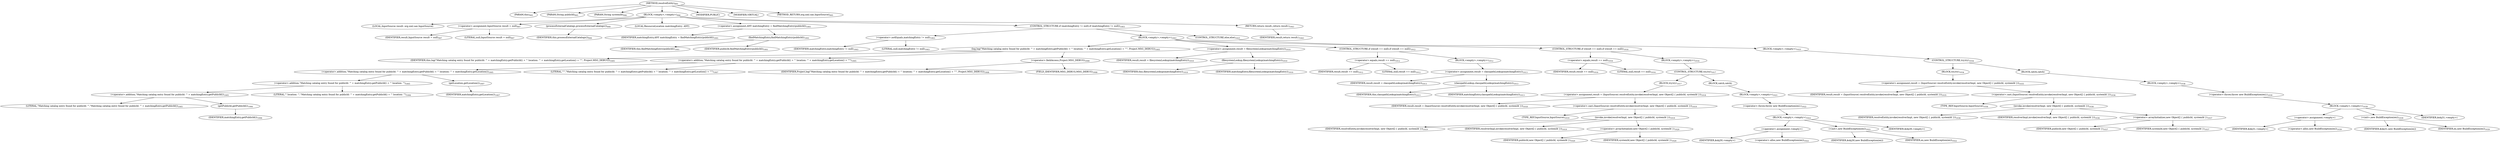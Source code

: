 digraph "resolveEntity" {  
"1731" [label = <(METHOD,resolveEntity)<SUB>995</SUB>> ]
"176" [label = <(PARAM,this)<SUB>995</SUB>> ]
"1732" [label = <(PARAM,String publicId)<SUB>995</SUB>> ]
"1733" [label = <(PARAM,String systemId)<SUB>996</SUB>> ]
"1734" [label = <(BLOCK,&lt;empty&gt;,&lt;empty&gt;)<SUB>996</SUB>> ]
"1735" [label = <(LOCAL,InputSource result: org.xml.sax.InputSource)> ]
"1736" [label = <(&lt;operator&gt;.assignment,InputSource result = null)<SUB>997</SUB>> ]
"1737" [label = <(IDENTIFIER,result,InputSource result = null)<SUB>997</SUB>> ]
"1738" [label = <(LITERAL,null,InputSource result = null)<SUB>997</SUB>> ]
"1739" [label = <(processExternalCatalogs,processExternalCatalogs())<SUB>999</SUB>> ]
"175" [label = <(IDENTIFIER,this,processExternalCatalogs())<SUB>999</SUB>> ]
"1740" [label = <(LOCAL,ResourceLocation matchingEntry: ANY)> ]
"1741" [label = <(&lt;operator&gt;.assignment,ANY matchingEntry = findMatchingEntry(publicId))<SUB>1001</SUB>> ]
"1742" [label = <(IDENTIFIER,matchingEntry,ANY matchingEntry = findMatchingEntry(publicId))<SUB>1001</SUB>> ]
"1743" [label = <(findMatchingEntry,findMatchingEntry(publicId))<SUB>1001</SUB>> ]
"177" [label = <(IDENTIFIER,this,findMatchingEntry(publicId))<SUB>1001</SUB>> ]
"1744" [label = <(IDENTIFIER,publicId,findMatchingEntry(publicId))<SUB>1001</SUB>> ]
"1745" [label = <(CONTROL_STRUCTURE,if (matchingEntry != null),if (matchingEntry != null))<SUB>1003</SUB>> ]
"1746" [label = <(&lt;operator&gt;.notEquals,matchingEntry != null)<SUB>1003</SUB>> ]
"1747" [label = <(IDENTIFIER,matchingEntry,matchingEntry != null)<SUB>1003</SUB>> ]
"1748" [label = <(LITERAL,null,matchingEntry != null)<SUB>1003</SUB>> ]
"1749" [label = <(BLOCK,&lt;empty&gt;,&lt;empty&gt;)<SUB>1003</SUB>> ]
"1750" [label = <(log,log(&quot;Matching catalog entry found for publicId: '&quot; + matchingEntry.getPublicId() + &quot;' location: '&quot; + matchingEntry.getLocation() + &quot;'&quot;, Project.MSG_DEBUG))<SUB>1005</SUB>> ]
"178" [label = <(IDENTIFIER,this,log(&quot;Matching catalog entry found for publicId: '&quot; + matchingEntry.getPublicId() + &quot;' location: '&quot; + matchingEntry.getLocation() + &quot;'&quot;, Project.MSG_DEBUG))<SUB>1005</SUB>> ]
"1751" [label = <(&lt;operator&gt;.addition,&quot;Matching catalog entry found for publicId: '&quot; + matchingEntry.getPublicId() + &quot;' location: '&quot; + matchingEntry.getLocation() + &quot;'&quot;)<SUB>1005</SUB>> ]
"1752" [label = <(&lt;operator&gt;.addition,&quot;Matching catalog entry found for publicId: '&quot; + matchingEntry.getPublicId() + &quot;' location: '&quot; + matchingEntry.getLocation())<SUB>1005</SUB>> ]
"1753" [label = <(&lt;operator&gt;.addition,&quot;Matching catalog entry found for publicId: '&quot; + matchingEntry.getPublicId() + &quot;' location: '&quot;)<SUB>1005</SUB>> ]
"1754" [label = <(&lt;operator&gt;.addition,&quot;Matching catalog entry found for publicId: '&quot; + matchingEntry.getPublicId())<SUB>1005</SUB>> ]
"1755" [label = <(LITERAL,&quot;Matching catalog entry found for publicId: '&quot;,&quot;Matching catalog entry found for publicId: '&quot; + matchingEntry.getPublicId())<SUB>1005</SUB>> ]
"1756" [label = <(getPublicId,getPublicId())<SUB>1006</SUB>> ]
"1757" [label = <(IDENTIFIER,matchingEntry,getPublicId())<SUB>1006</SUB>> ]
"1758" [label = <(LITERAL,&quot;' location: '&quot;,&quot;Matching catalog entry found for publicId: '&quot; + matchingEntry.getPublicId() + &quot;' location: '&quot;)<SUB>1006</SUB>> ]
"1759" [label = <(getLocation,getLocation())<SUB>1007</SUB>> ]
"1760" [label = <(IDENTIFIER,matchingEntry,getLocation())<SUB>1007</SUB>> ]
"1761" [label = <(LITERAL,&quot;'&quot;,&quot;Matching catalog entry found for publicId: '&quot; + matchingEntry.getPublicId() + &quot;' location: '&quot; + matchingEntry.getLocation() + &quot;'&quot;)<SUB>1007</SUB>> ]
"1762" [label = <(&lt;operator&gt;.fieldAccess,Project.MSG_DEBUG)<SUB>1008</SUB>> ]
"1763" [label = <(IDENTIFIER,Project,log(&quot;Matching catalog entry found for publicId: '&quot; + matchingEntry.getPublicId() + &quot;' location: '&quot; + matchingEntry.getLocation() + &quot;'&quot;, Project.MSG_DEBUG))<SUB>1008</SUB>> ]
"1764" [label = <(FIELD_IDENTIFIER,MSG_DEBUG,MSG_DEBUG)<SUB>1008</SUB>> ]
"1765" [label = <(&lt;operator&gt;.assignment,result = filesystemLookup(matchingEntry))<SUB>1010</SUB>> ]
"1766" [label = <(IDENTIFIER,result,result = filesystemLookup(matchingEntry))<SUB>1010</SUB>> ]
"1767" [label = <(filesystemLookup,filesystemLookup(matchingEntry))<SUB>1010</SUB>> ]
"179" [label = <(IDENTIFIER,this,filesystemLookup(matchingEntry))<SUB>1010</SUB>> ]
"1768" [label = <(IDENTIFIER,matchingEntry,filesystemLookup(matchingEntry))<SUB>1010</SUB>> ]
"1769" [label = <(CONTROL_STRUCTURE,if (result == null),if (result == null))<SUB>1012</SUB>> ]
"1770" [label = <(&lt;operator&gt;.equals,result == null)<SUB>1012</SUB>> ]
"1771" [label = <(IDENTIFIER,result,result == null)<SUB>1012</SUB>> ]
"1772" [label = <(LITERAL,null,result == null)<SUB>1012</SUB>> ]
"1773" [label = <(BLOCK,&lt;empty&gt;,&lt;empty&gt;)<SUB>1012</SUB>> ]
"1774" [label = <(&lt;operator&gt;.assignment,result = classpathLookup(matchingEntry))<SUB>1013</SUB>> ]
"1775" [label = <(IDENTIFIER,result,result = classpathLookup(matchingEntry))<SUB>1013</SUB>> ]
"1776" [label = <(classpathLookup,classpathLookup(matchingEntry))<SUB>1013</SUB>> ]
"180" [label = <(IDENTIFIER,this,classpathLookup(matchingEntry))<SUB>1013</SUB>> ]
"1777" [label = <(IDENTIFIER,matchingEntry,classpathLookup(matchingEntry))<SUB>1013</SUB>> ]
"1778" [label = <(CONTROL_STRUCTURE,if (result == null),if (result == null))<SUB>1016</SUB>> ]
"1779" [label = <(&lt;operator&gt;.equals,result == null)<SUB>1016</SUB>> ]
"1780" [label = <(IDENTIFIER,result,result == null)<SUB>1016</SUB>> ]
"1781" [label = <(LITERAL,null,result == null)<SUB>1016</SUB>> ]
"1782" [label = <(BLOCK,&lt;empty&gt;,&lt;empty&gt;)<SUB>1016</SUB>> ]
"1783" [label = <(CONTROL_STRUCTURE,try,try)<SUB>1017</SUB>> ]
"1784" [label = <(BLOCK,try,try)<SUB>1017</SUB>> ]
"1785" [label = <(&lt;operator&gt;.assignment,result = (InputSource) resolveEntity.invoke(resolverImpl, new Object[] { publicId, systemId }))<SUB>1018</SUB>> ]
"1786" [label = <(IDENTIFIER,result,result = (InputSource) resolveEntity.invoke(resolverImpl, new Object[] { publicId, systemId }))<SUB>1018</SUB>> ]
"1787" [label = <(&lt;operator&gt;.cast,(InputSource) resolveEntity.invoke(resolverImpl, new Object[] { publicId, systemId }))<SUB>1019</SUB>> ]
"1788" [label = <(TYPE_REF,InputSource,InputSource)<SUB>1019</SUB>> ]
"1789" [label = <(invoke,invoke(resolverImpl, new Object[] { publicId, systemId }))<SUB>1019</SUB>> ]
"1790" [label = <(IDENTIFIER,resolveEntity,invoke(resolverImpl, new Object[] { publicId, systemId }))<SUB>1019</SUB>> ]
"1791" [label = <(IDENTIFIER,resolverImpl,invoke(resolverImpl, new Object[] { publicId, systemId }))<SUB>1019</SUB>> ]
"1792" [label = <(&lt;operator&gt;.arrayInitializer,new Object[] { publicId, systemId })<SUB>1020</SUB>> ]
"1793" [label = <(IDENTIFIER,publicId,new Object[] { publicId, systemId })<SUB>1020</SUB>> ]
"1794" [label = <(IDENTIFIER,systemId,new Object[] { publicId, systemId })<SUB>1020</SUB>> ]
"1795" [label = <(BLOCK,catch,catch)> ]
"1796" [label = <(BLOCK,&lt;empty&gt;,&lt;empty&gt;)<SUB>1021</SUB>> ]
"1797" [label = <(&lt;operator&gt;.throw,throw new BuildException(ex);)<SUB>1022</SUB>> ]
"1798" [label = <(BLOCK,&lt;empty&gt;,&lt;empty&gt;)<SUB>1022</SUB>> ]
"1799" [label = <(&lt;operator&gt;.assignment,&lt;empty&gt;)> ]
"1800" [label = <(IDENTIFIER,$obj30,&lt;empty&gt;)> ]
"1801" [label = <(&lt;operator&gt;.alloc,new BuildException(ex))<SUB>1022</SUB>> ]
"1802" [label = <(&lt;init&gt;,new BuildException(ex))<SUB>1022</SUB>> ]
"1803" [label = <(IDENTIFIER,$obj30,new BuildException(ex))> ]
"1804" [label = <(IDENTIFIER,ex,new BuildException(ex))<SUB>1022</SUB>> ]
"1805" [label = <(IDENTIFIER,$obj30,&lt;empty&gt;)> ]
"1806" [label = <(CONTROL_STRUCTURE,else,else)<SUB>1025</SUB>> ]
"1807" [label = <(BLOCK,&lt;empty&gt;,&lt;empty&gt;)<SUB>1025</SUB>> ]
"1808" [label = <(CONTROL_STRUCTURE,try,try)<SUB>1034</SUB>> ]
"1809" [label = <(BLOCK,try,try)<SUB>1034</SUB>> ]
"1810" [label = <(&lt;operator&gt;.assignment,result = (InputSource) resolveEntity.invoke(resolverImpl, new Object[] { publicId, systemId }))<SUB>1035</SUB>> ]
"1811" [label = <(IDENTIFIER,result,result = (InputSource) resolveEntity.invoke(resolverImpl, new Object[] { publicId, systemId }))<SUB>1035</SUB>> ]
"1812" [label = <(&lt;operator&gt;.cast,(InputSource) resolveEntity.invoke(resolverImpl, new Object[] { publicId, systemId }))<SUB>1036</SUB>> ]
"1813" [label = <(TYPE_REF,InputSource,InputSource)<SUB>1036</SUB>> ]
"1814" [label = <(invoke,invoke(resolverImpl, new Object[] { publicId, systemId }))<SUB>1036</SUB>> ]
"1815" [label = <(IDENTIFIER,resolveEntity,invoke(resolverImpl, new Object[] { publicId, systemId }))<SUB>1036</SUB>> ]
"1816" [label = <(IDENTIFIER,resolverImpl,invoke(resolverImpl, new Object[] { publicId, systemId }))<SUB>1036</SUB>> ]
"1817" [label = <(&lt;operator&gt;.arrayInitializer,new Object[] { publicId, systemId })<SUB>1037</SUB>> ]
"1818" [label = <(IDENTIFIER,publicId,new Object[] { publicId, systemId })<SUB>1037</SUB>> ]
"1819" [label = <(IDENTIFIER,systemId,new Object[] { publicId, systemId })<SUB>1037</SUB>> ]
"1820" [label = <(BLOCK,catch,catch)> ]
"1821" [label = <(BLOCK,&lt;empty&gt;,&lt;empty&gt;)<SUB>1038</SUB>> ]
"1822" [label = <(&lt;operator&gt;.throw,throw new BuildException(ex);)<SUB>1039</SUB>> ]
"1823" [label = <(BLOCK,&lt;empty&gt;,&lt;empty&gt;)<SUB>1039</SUB>> ]
"1824" [label = <(&lt;operator&gt;.assignment,&lt;empty&gt;)> ]
"1825" [label = <(IDENTIFIER,$obj31,&lt;empty&gt;)> ]
"1826" [label = <(&lt;operator&gt;.alloc,new BuildException(ex))<SUB>1039</SUB>> ]
"1827" [label = <(&lt;init&gt;,new BuildException(ex))<SUB>1039</SUB>> ]
"1828" [label = <(IDENTIFIER,$obj31,new BuildException(ex))> ]
"1829" [label = <(IDENTIFIER,ex,new BuildException(ex))<SUB>1039</SUB>> ]
"1830" [label = <(IDENTIFIER,$obj31,&lt;empty&gt;)> ]
"1831" [label = <(RETURN,return result;,return result;)<SUB>1043</SUB>> ]
"1832" [label = <(IDENTIFIER,result,return result;)<SUB>1043</SUB>> ]
"1833" [label = <(MODIFIER,PUBLIC)> ]
"1834" [label = <(MODIFIER,VIRTUAL)> ]
"1835" [label = <(METHOD_RETURN,org.xml.sax.InputSource)<SUB>995</SUB>> ]
  "1731" -> "176" 
  "1731" -> "1732" 
  "1731" -> "1733" 
  "1731" -> "1734" 
  "1731" -> "1833" 
  "1731" -> "1834" 
  "1731" -> "1835" 
  "1734" -> "1735" 
  "1734" -> "1736" 
  "1734" -> "1739" 
  "1734" -> "1740" 
  "1734" -> "1741" 
  "1734" -> "1745" 
  "1734" -> "1831" 
  "1736" -> "1737" 
  "1736" -> "1738" 
  "1739" -> "175" 
  "1741" -> "1742" 
  "1741" -> "1743" 
  "1743" -> "177" 
  "1743" -> "1744" 
  "1745" -> "1746" 
  "1745" -> "1749" 
  "1745" -> "1806" 
  "1746" -> "1747" 
  "1746" -> "1748" 
  "1749" -> "1750" 
  "1749" -> "1765" 
  "1749" -> "1769" 
  "1749" -> "1778" 
  "1750" -> "178" 
  "1750" -> "1751" 
  "1750" -> "1762" 
  "1751" -> "1752" 
  "1751" -> "1761" 
  "1752" -> "1753" 
  "1752" -> "1759" 
  "1753" -> "1754" 
  "1753" -> "1758" 
  "1754" -> "1755" 
  "1754" -> "1756" 
  "1756" -> "1757" 
  "1759" -> "1760" 
  "1762" -> "1763" 
  "1762" -> "1764" 
  "1765" -> "1766" 
  "1765" -> "1767" 
  "1767" -> "179" 
  "1767" -> "1768" 
  "1769" -> "1770" 
  "1769" -> "1773" 
  "1770" -> "1771" 
  "1770" -> "1772" 
  "1773" -> "1774" 
  "1774" -> "1775" 
  "1774" -> "1776" 
  "1776" -> "180" 
  "1776" -> "1777" 
  "1778" -> "1779" 
  "1778" -> "1782" 
  "1779" -> "1780" 
  "1779" -> "1781" 
  "1782" -> "1783" 
  "1783" -> "1784" 
  "1783" -> "1795" 
  "1784" -> "1785" 
  "1785" -> "1786" 
  "1785" -> "1787" 
  "1787" -> "1788" 
  "1787" -> "1789" 
  "1789" -> "1790" 
  "1789" -> "1791" 
  "1789" -> "1792" 
  "1792" -> "1793" 
  "1792" -> "1794" 
  "1795" -> "1796" 
  "1796" -> "1797" 
  "1797" -> "1798" 
  "1798" -> "1799" 
  "1798" -> "1802" 
  "1798" -> "1805" 
  "1799" -> "1800" 
  "1799" -> "1801" 
  "1802" -> "1803" 
  "1802" -> "1804" 
  "1806" -> "1807" 
  "1807" -> "1808" 
  "1808" -> "1809" 
  "1808" -> "1820" 
  "1809" -> "1810" 
  "1810" -> "1811" 
  "1810" -> "1812" 
  "1812" -> "1813" 
  "1812" -> "1814" 
  "1814" -> "1815" 
  "1814" -> "1816" 
  "1814" -> "1817" 
  "1817" -> "1818" 
  "1817" -> "1819" 
  "1820" -> "1821" 
  "1821" -> "1822" 
  "1822" -> "1823" 
  "1823" -> "1824" 
  "1823" -> "1827" 
  "1823" -> "1830" 
  "1824" -> "1825" 
  "1824" -> "1826" 
  "1827" -> "1828" 
  "1827" -> "1829" 
  "1831" -> "1832" 
}
